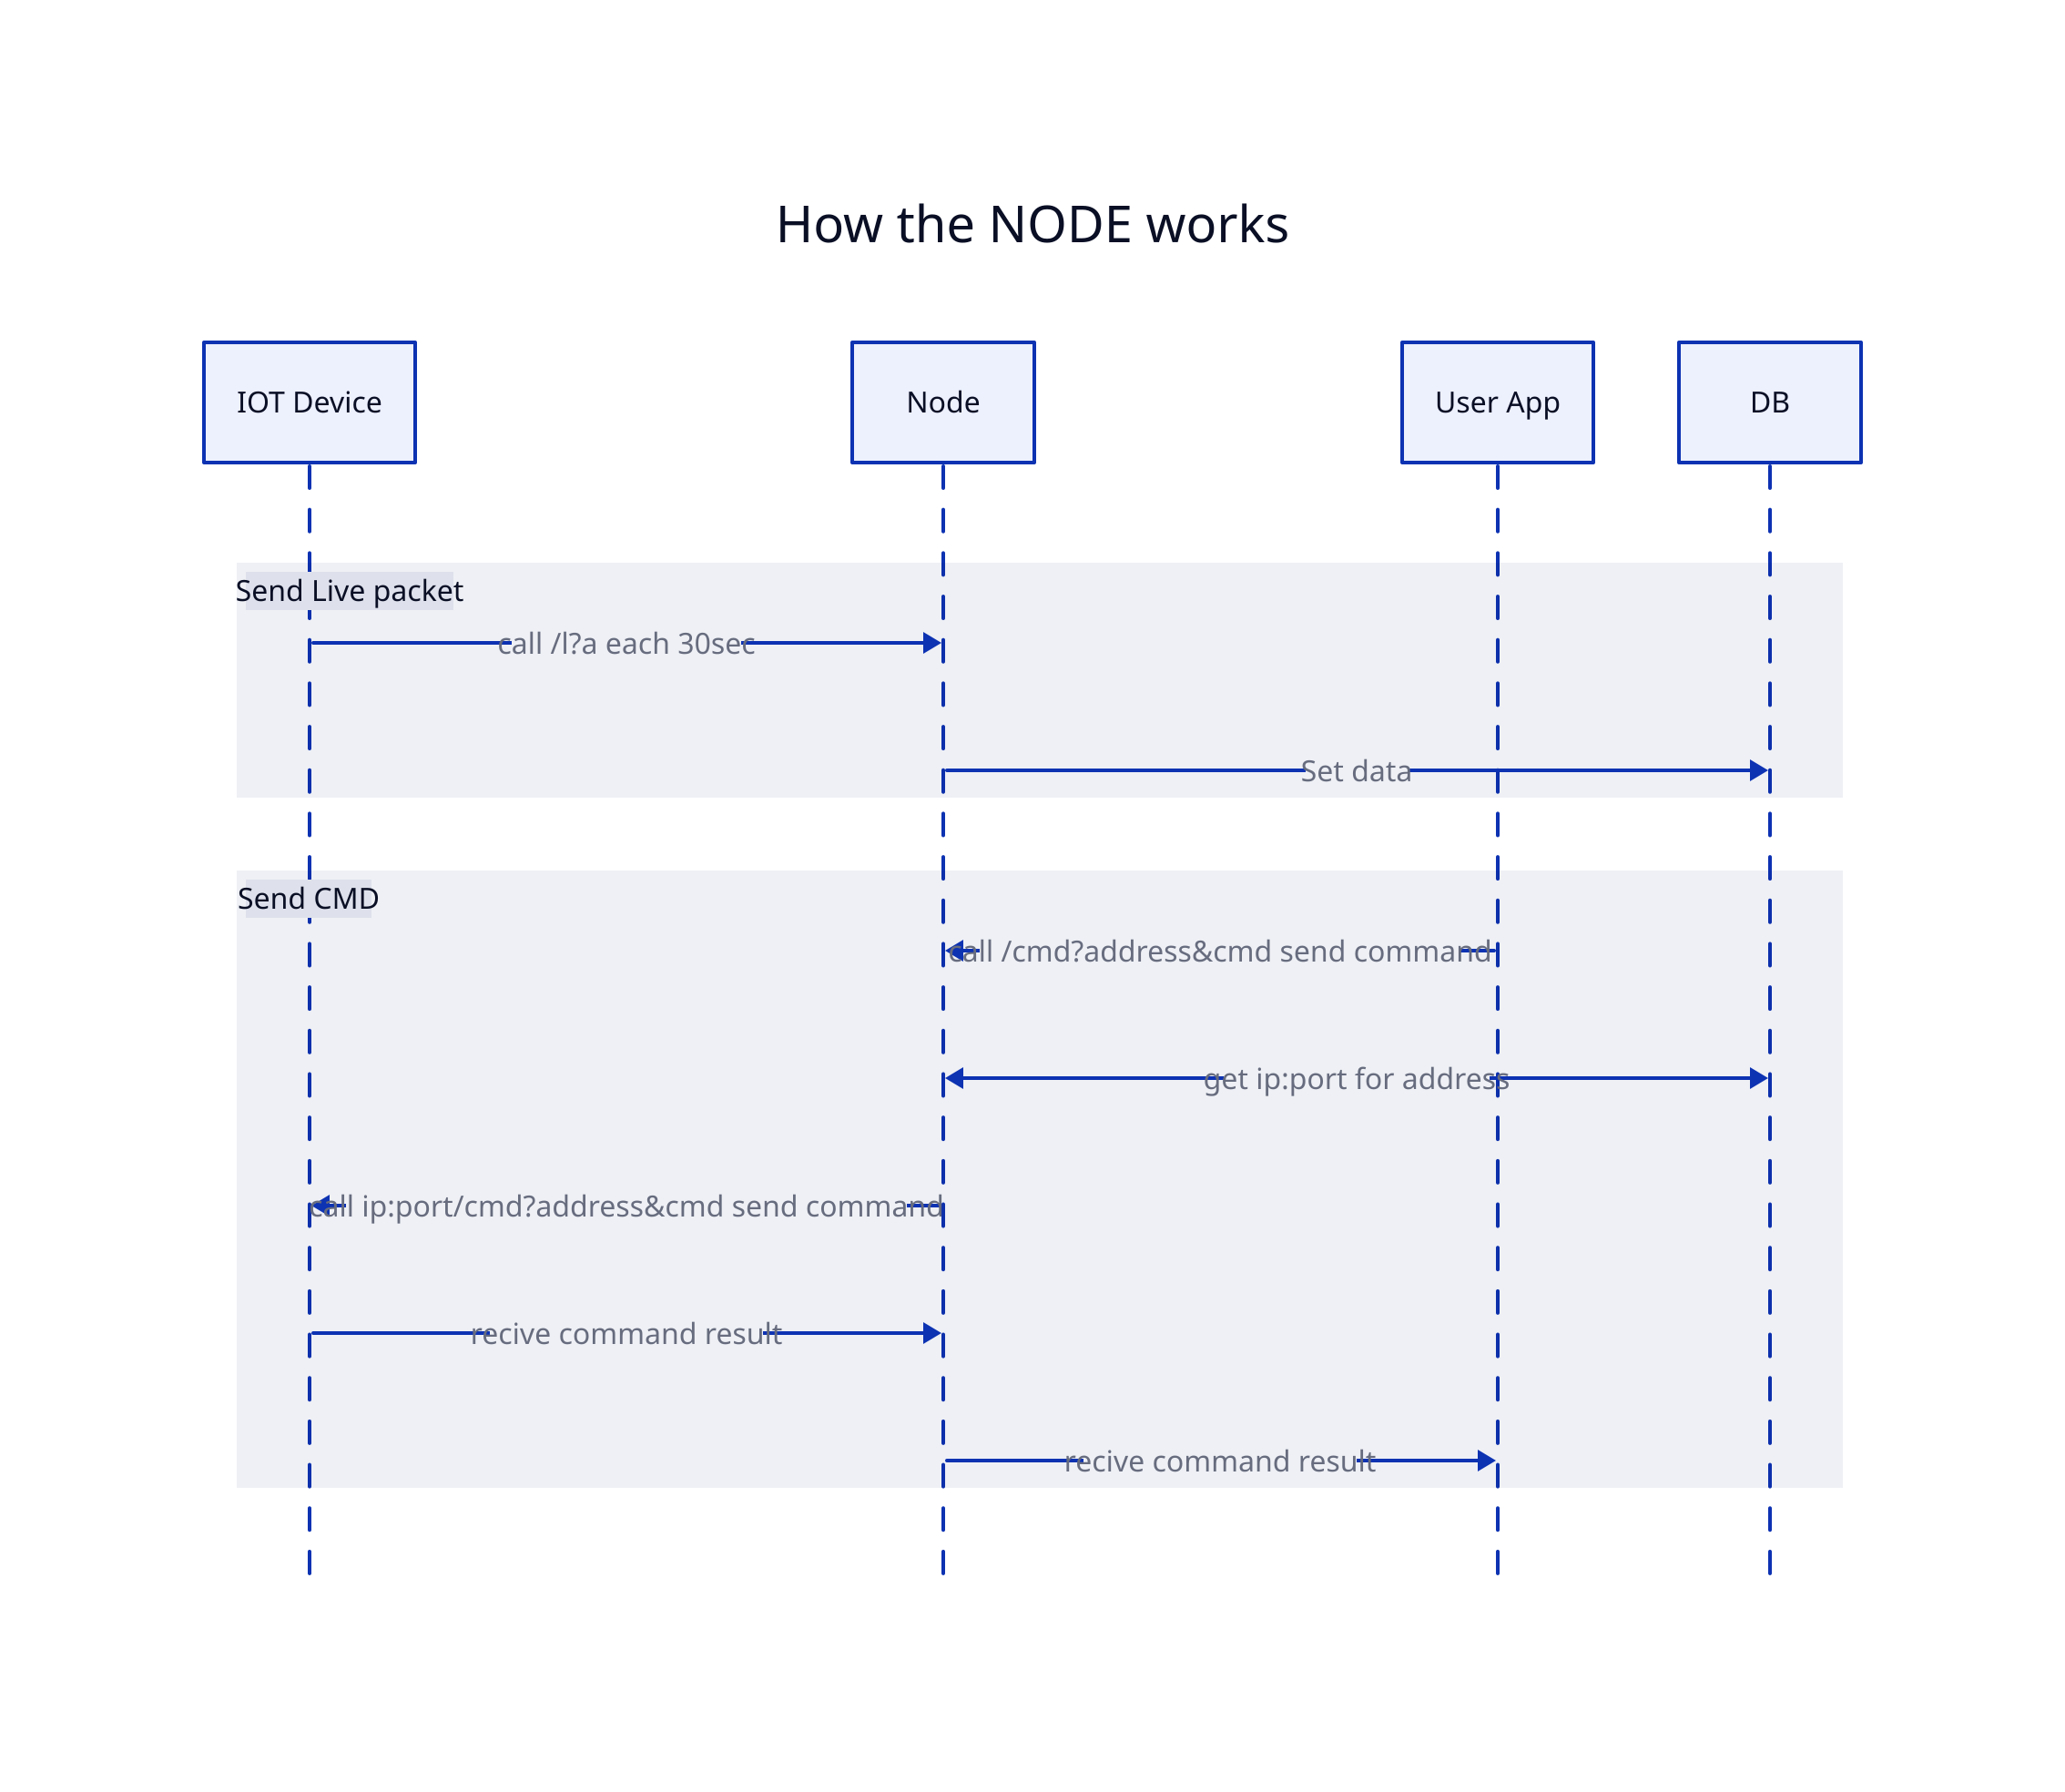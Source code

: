 How the NODE works: {
    shape: sequence_diagram
    Device: IOT Device
    Node: Node
    App: User App

    DB: DB

    Send Live packet: {
        Device->Node: call /l?a each 30sec
        Node->DB: Set data
    }
    Send CMD: { 
        App->Node: call /cmd?address&cmd  send command
        Node<->DB: get ip:port for address
        Node ->Device: call ip:port/cmd?address&cmd  send command
        Device->Node->App: recive command result
    }
  }